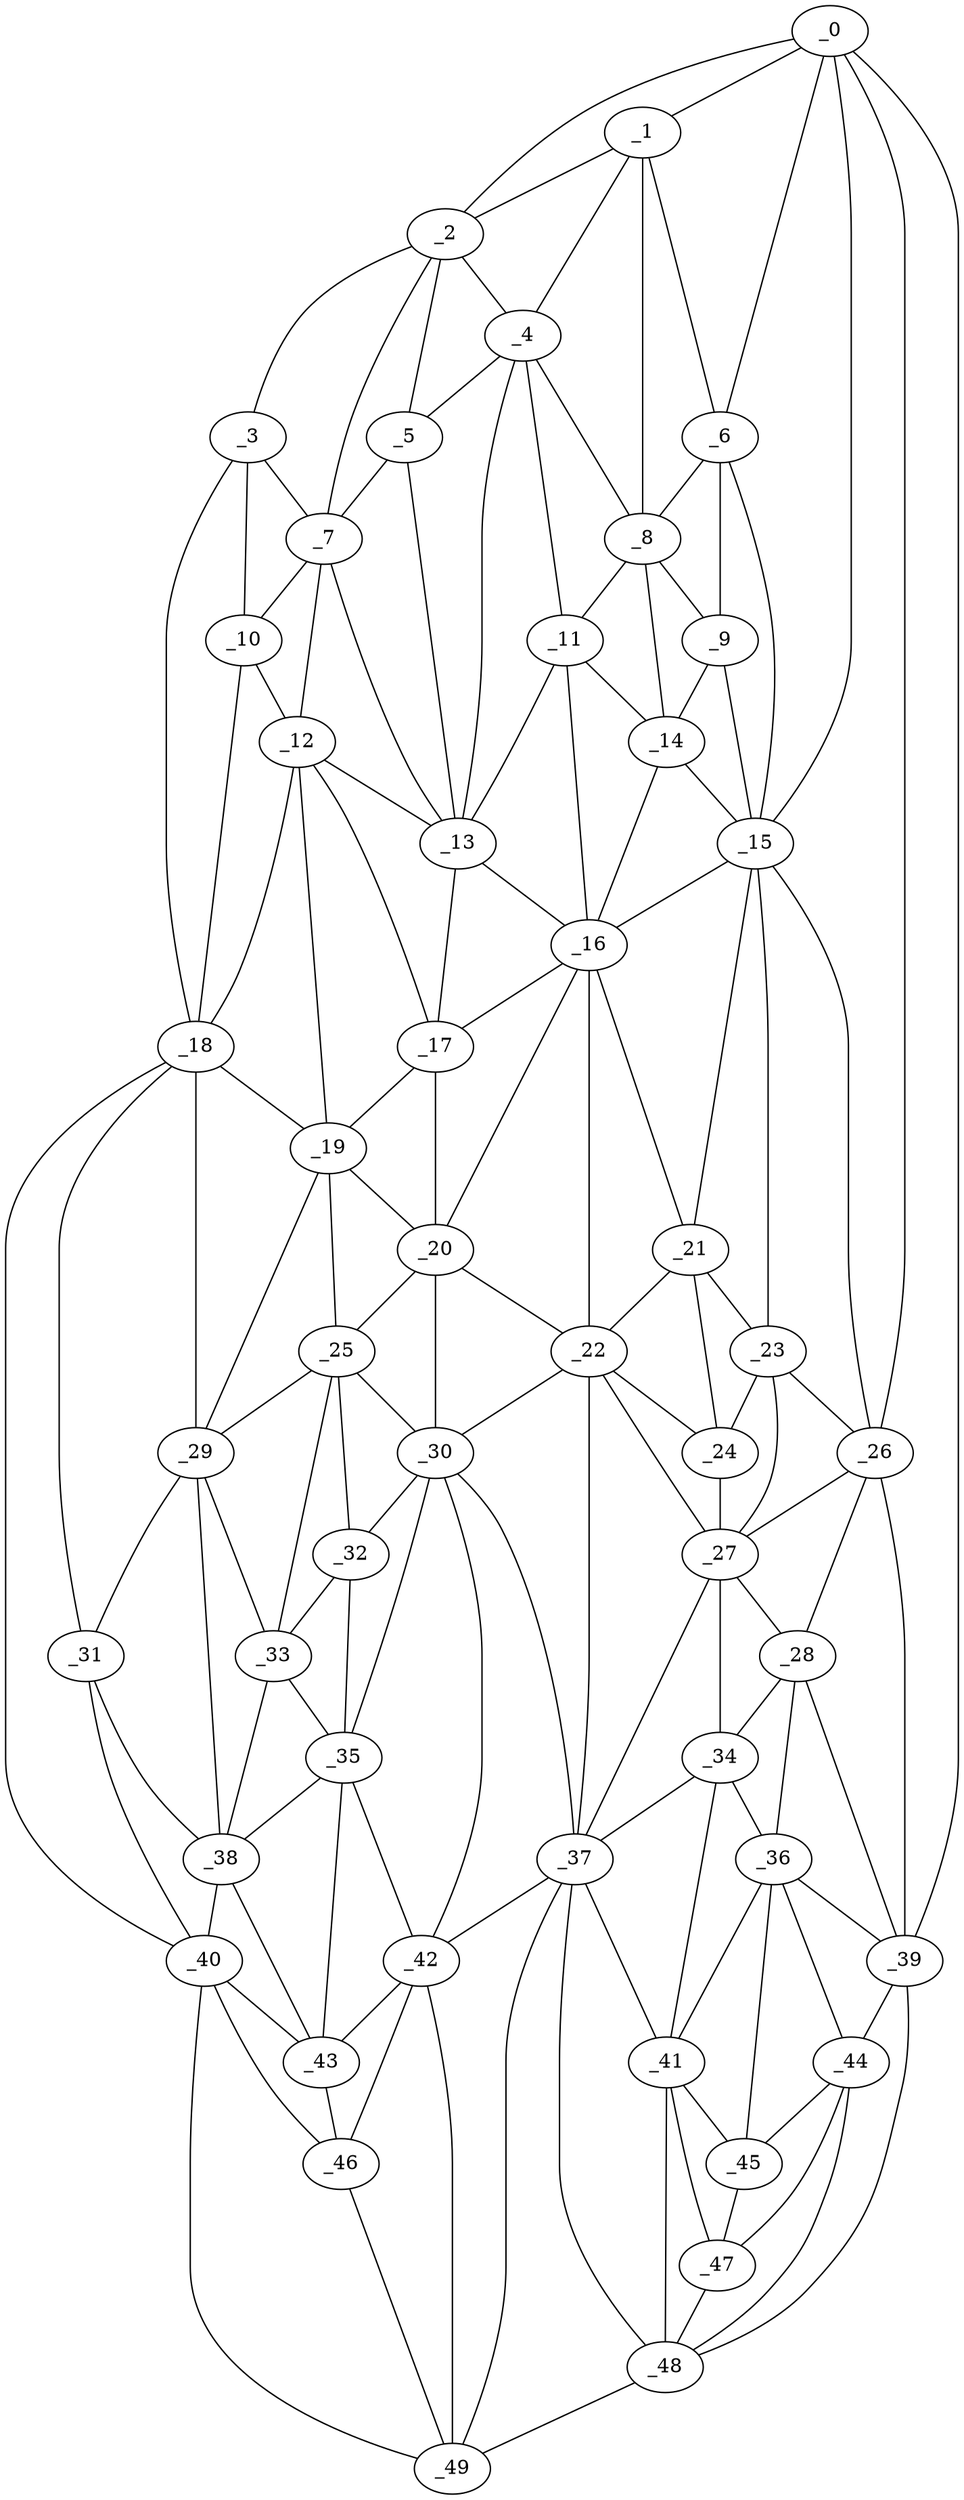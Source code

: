 graph "obj59__345.gxl" {
	_0	 [x=6,
		y=14];
	_1	 [x=10,
		y=36];
	_0 -- _1	 [valence=1];
	_2	 [x=10,
		y=93];
	_0 -- _2	 [valence=1];
	_6	 [x=18,
		y=36];
	_0 -- _6	 [valence=2];
	_15	 [x=41,
		y=46];
	_0 -- _15	 [valence=1];
	_26	 [x=70,
		y=39];
	_0 -- _26	 [valence=2];
	_39	 [x=93,
		y=15];
	_0 -- _39	 [valence=1];
	_1 -- _2	 [valence=2];
	_4	 [x=14,
		y=67];
	_1 -- _4	 [valence=1];
	_1 -- _6	 [valence=2];
	_8	 [x=21,
		y=60];
	_1 -- _8	 [valence=1];
	_3	 [x=12,
		y=108];
	_2 -- _3	 [valence=1];
	_2 -- _4	 [valence=2];
	_5	 [x=14,
		y=89];
	_2 -- _5	 [valence=2];
	_7	 [x=19,
		y=96];
	_2 -- _7	 [valence=2];
	_3 -- _7	 [valence=2];
	_10	 [x=29,
		y=105];
	_3 -- _10	 [valence=2];
	_18	 [x=48,
		y=115];
	_3 -- _18	 [valence=1];
	_4 -- _5	 [valence=2];
	_4 -- _8	 [valence=2];
	_11	 [x=30,
		y=61];
	_4 -- _11	 [valence=1];
	_13	 [x=34,
		y=76];
	_4 -- _13	 [valence=2];
	_5 -- _7	 [valence=2];
	_5 -- _13	 [valence=2];
	_6 -- _8	 [valence=1];
	_9	 [x=27,
		y=44];
	_6 -- _9	 [valence=2];
	_6 -- _15	 [valence=2];
	_7 -- _10	 [valence=2];
	_12	 [x=33,
		y=102];
	_7 -- _12	 [valence=1];
	_7 -- _13	 [valence=1];
	_8 -- _9	 [valence=2];
	_8 -- _11	 [valence=2];
	_14	 [x=35,
		y=51];
	_8 -- _14	 [valence=2];
	_9 -- _14	 [valence=2];
	_9 -- _15	 [valence=2];
	_10 -- _12	 [valence=2];
	_10 -- _18	 [valence=2];
	_11 -- _13	 [valence=2];
	_11 -- _14	 [valence=2];
	_16	 [x=43,
		y=66];
	_11 -- _16	 [valence=2];
	_12 -- _13	 [valence=2];
	_17	 [x=43,
		y=78];
	_12 -- _17	 [valence=1];
	_12 -- _18	 [valence=2];
	_19	 [x=52,
		y=90];
	_12 -- _19	 [valence=2];
	_13 -- _16	 [valence=2];
	_13 -- _17	 [valence=2];
	_14 -- _15	 [valence=2];
	_14 -- _16	 [valence=1];
	_15 -- _16	 [valence=2];
	_21	 [x=60,
		y=49];
	_15 -- _21	 [valence=1];
	_23	 [x=63,
		y=43];
	_15 -- _23	 [valence=2];
	_15 -- _26	 [valence=2];
	_16 -- _17	 [valence=2];
	_20	 [x=56,
		y=69];
	_16 -- _20	 [valence=2];
	_16 -- _21	 [valence=1];
	_22	 [x=62,
		y=60];
	_16 -- _22	 [valence=2];
	_17 -- _19	 [valence=2];
	_17 -- _20	 [valence=2];
	_18 -- _19	 [valence=1];
	_29	 [x=74,
		y=96];
	_18 -- _29	 [valence=2];
	_31	 [x=78,
		y=102];
	_18 -- _31	 [valence=1];
	_40	 [x=93,
		y=107];
	_18 -- _40	 [valence=1];
	_19 -- _20	 [valence=2];
	_25	 [x=67,
		y=83];
	_19 -- _25	 [valence=1];
	_19 -- _29	 [valence=2];
	_20 -- _22	 [valence=2];
	_20 -- _25	 [valence=2];
	_30	 [x=78,
		y=78];
	_20 -- _30	 [valence=2];
	_21 -- _22	 [valence=1];
	_21 -- _23	 [valence=2];
	_24	 [x=65,
		y=49];
	_21 -- _24	 [valence=2];
	_22 -- _24	 [valence=2];
	_27	 [x=73,
		y=47];
	_22 -- _27	 [valence=2];
	_22 -- _30	 [valence=2];
	_37	 [x=87,
		y=56];
	_22 -- _37	 [valence=2];
	_23 -- _24	 [valence=2];
	_23 -- _26	 [valence=1];
	_23 -- _27	 [valence=2];
	_24 -- _27	 [valence=2];
	_25 -- _29	 [valence=1];
	_25 -- _30	 [valence=2];
	_32	 [x=79,
		y=83];
	_25 -- _32	 [valence=2];
	_33	 [x=79,
		y=87];
	_25 -- _33	 [valence=2];
	_26 -- _27	 [valence=1];
	_28	 [x=74,
		y=39];
	_26 -- _28	 [valence=1];
	_26 -- _39	 [valence=1];
	_27 -- _28	 [valence=2];
	_34	 [x=83,
		y=48];
	_27 -- _34	 [valence=2];
	_27 -- _37	 [valence=2];
	_28 -- _34	 [valence=1];
	_36	 [x=87,
		y=36];
	_28 -- _36	 [valence=1];
	_28 -- _39	 [valence=2];
	_29 -- _31	 [valence=1];
	_29 -- _33	 [valence=2];
	_38	 [x=89,
		y=95];
	_29 -- _38	 [valence=2];
	_30 -- _32	 [valence=1];
	_35	 [x=84,
		y=86];
	_30 -- _35	 [valence=2];
	_30 -- _37	 [valence=1];
	_42	 [x=95,
		y=81];
	_30 -- _42	 [valence=1];
	_31 -- _38	 [valence=2];
	_31 -- _40	 [valence=2];
	_32 -- _33	 [valence=1];
	_32 -- _35	 [valence=2];
	_33 -- _35	 [valence=2];
	_33 -- _38	 [valence=2];
	_34 -- _36	 [valence=2];
	_34 -- _37	 [valence=2];
	_41	 [x=94,
		y=37];
	_34 -- _41	 [valence=2];
	_35 -- _38	 [valence=2];
	_35 -- _42	 [valence=2];
	_43	 [x=95,
		y=93];
	_35 -- _43	 [valence=2];
	_36 -- _39	 [valence=1];
	_36 -- _41	 [valence=2];
	_44	 [x=96,
		y=21];
	_36 -- _44	 [valence=2];
	_45	 [x=97,
		y=30];
	_36 -- _45	 [valence=2];
	_37 -- _41	 [valence=1];
	_37 -- _42	 [valence=2];
	_48	 [x=113,
		y=30];
	_37 -- _48	 [valence=2];
	_49	 [x=115,
		y=84];
	_37 -- _49	 [valence=2];
	_38 -- _40	 [valence=1];
	_38 -- _43	 [valence=1];
	_39 -- _44	 [valence=2];
	_39 -- _48	 [valence=1];
	_40 -- _43	 [valence=2];
	_46	 [x=105,
		y=88];
	_40 -- _46	 [valence=2];
	_40 -- _49	 [valence=1];
	_41 -- _45	 [valence=2];
	_47	 [x=106,
		y=30];
	_41 -- _47	 [valence=1];
	_41 -- _48	 [valence=2];
	_42 -- _43	 [valence=2];
	_42 -- _46	 [valence=2];
	_42 -- _49	 [valence=1];
	_43 -- _46	 [valence=2];
	_44 -- _45	 [valence=2];
	_44 -- _47	 [valence=2];
	_44 -- _48	 [valence=1];
	_45 -- _47	 [valence=2];
	_46 -- _49	 [valence=2];
	_47 -- _48	 [valence=1];
	_48 -- _49	 [valence=1];
}
